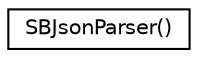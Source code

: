digraph G
{
  edge [fontname="Helvetica",fontsize="10",labelfontname="Helvetica",labelfontsize="10"];
  node [fontname="Helvetica",fontsize="10",shape=record];
  rankdir="LR";
  Node1 [label="SBJsonParser()",height=0.2,width=0.4,color="black", fillcolor="white", style="filled",URL="$interface_s_b_json_parser_07_08.html"];
}
